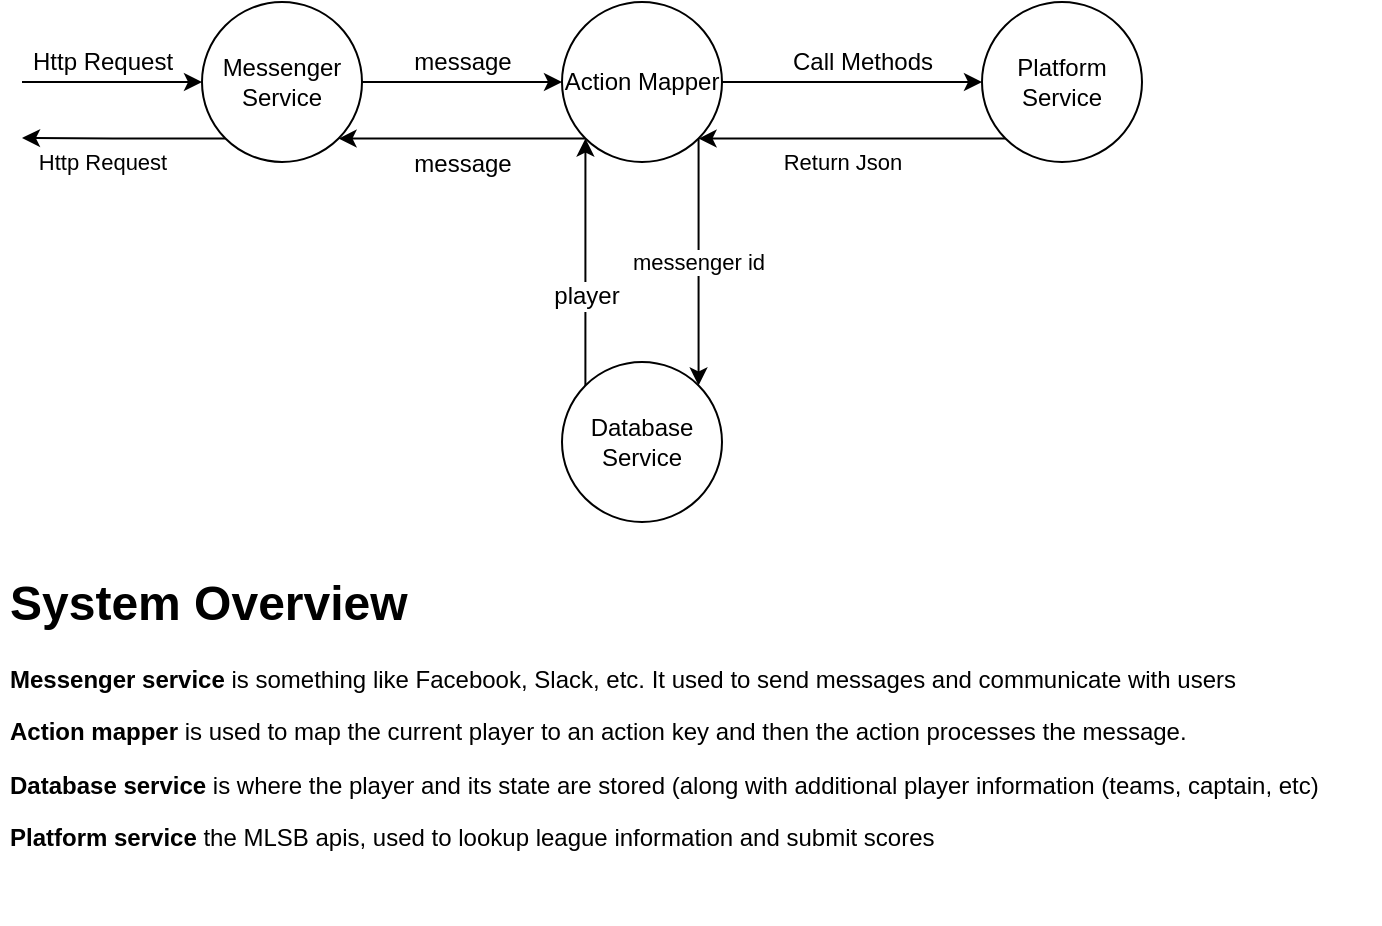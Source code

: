 <mxfile version="10.7.3" type="device"><diagram name="SystemOverview" id="5f0bae14-7c28-e335-631c-24af17079c00"><mxGraphModel dx="754" dy="691" grid="1" gridSize="10" guides="1" tooltips="1" connect="1" arrows="1" fold="1" page="1" pageScale="1" pageWidth="1100" pageHeight="850" background="#ffffff" math="0" shadow="0"><root><mxCell id="0"/><mxCell id="1" parent="0"/><mxCell id="xJoh4rbCtALAFvnrvfiq-16" value="Return Json" style="edgeStyle=orthogonalEdgeStyle;rounded=0;orthogonalLoop=1;jettySize=auto;html=1;exitX=0;exitY=1;exitDx=0;exitDy=0;entryX=1;entryY=1;entryDx=0;entryDy=0;" parent="1" source="xJoh4rbCtALAFvnrvfiq-1" target="xJoh4rbCtALAFvnrvfiq-2" edge="1"><mxGeometry x="0.065" y="12" relative="1" as="geometry"><mxPoint as="offset"/></mxGeometry></mxCell><mxCell id="xJoh4rbCtALAFvnrvfiq-1" value="Platform Service" style="ellipse;whiteSpace=wrap;html=1;aspect=fixed;" parent="1" vertex="1"><mxGeometry x="570" y="150" width="80" height="80" as="geometry"/></mxCell><mxCell id="xJoh4rbCtALAFvnrvfiq-12" style="edgeStyle=orthogonalEdgeStyle;rounded=0;orthogonalLoop=1;jettySize=auto;html=1;exitX=0;exitY=1;exitDx=0;exitDy=0;entryX=1;entryY=1;entryDx=0;entryDy=0;" parent="1" source="xJoh4rbCtALAFvnrvfiq-2" target="xJoh4rbCtALAFvnrvfiq-5" edge="1"><mxGeometry relative="1" as="geometry"/></mxCell><mxCell id="xJoh4rbCtALAFvnrvfiq-13" value="message" style="text;html=1;resizable=0;points=[];align=center;verticalAlign=middle;labelBackgroundColor=#ffffff;" parent="xJoh4rbCtALAFvnrvfiq-12" vertex="1" connectable="0"><mxGeometry x="0.226" y="1" relative="1" as="geometry"><mxPoint x="14" y="11" as="offset"/></mxGeometry></mxCell><mxCell id="xJoh4rbCtALAFvnrvfiq-14" style="edgeStyle=orthogonalEdgeStyle;rounded=0;orthogonalLoop=1;jettySize=auto;html=1;exitX=1;exitY=0.5;exitDx=0;exitDy=0;entryX=0;entryY=0.5;entryDx=0;entryDy=0;" parent="1" source="xJoh4rbCtALAFvnrvfiq-2" target="xJoh4rbCtALAFvnrvfiq-1" edge="1"><mxGeometry relative="1" as="geometry"/></mxCell><mxCell id="xJoh4rbCtALAFvnrvfiq-15" value="Call Methods" style="text;html=1;resizable=0;points=[];align=center;verticalAlign=middle;labelBackgroundColor=#ffffff;" parent="xJoh4rbCtALAFvnrvfiq-14" vertex="1" connectable="0"><mxGeometry x="-0.246" y="2" relative="1" as="geometry"><mxPoint x="21" y="-8" as="offset"/></mxGeometry></mxCell><mxCell id="xJoh4rbCtALAFvnrvfiq-24" value="messenger id" style="edgeStyle=orthogonalEdgeStyle;rounded=0;orthogonalLoop=1;jettySize=auto;html=1;exitX=1;exitY=1;exitDx=0;exitDy=0;entryX=1;entryY=0;entryDx=0;entryDy=0;" parent="1" source="xJoh4rbCtALAFvnrvfiq-2" target="xJoh4rbCtALAFvnrvfiq-18" edge="1"><mxGeometry relative="1" as="geometry"/></mxCell><mxCell id="xJoh4rbCtALAFvnrvfiq-2" value="Action Mapper" style="ellipse;whiteSpace=wrap;html=1;aspect=fixed;" parent="1" vertex="1"><mxGeometry x="360" y="150" width="80" height="80" as="geometry"/></mxCell><mxCell id="xJoh4rbCtALAFvnrvfiq-8" value="Http Request" style="edgeStyle=orthogonalEdgeStyle;rounded=0;orthogonalLoop=1;jettySize=auto;html=1;exitX=0;exitY=1;exitDx=0;exitDy=0;" parent="1" source="xJoh4rbCtALAFvnrvfiq-5" edge="1"><mxGeometry x="0.216" y="12" relative="1" as="geometry"><mxPoint x="90" y="218" as="targetPoint"/><mxPoint as="offset"/></mxGeometry></mxCell><mxCell id="xJoh4rbCtALAFvnrvfiq-5" value="Messenger Service" style="ellipse;whiteSpace=wrap;html=1;aspect=fixed;" parent="1" vertex="1"><mxGeometry x="180" y="150" width="80" height="80" as="geometry"/></mxCell><mxCell id="xJoh4rbCtALAFvnrvfiq-6" value="" style="endArrow=classic;html=1;entryX=0;entryY=0.5;entryDx=0;entryDy=0;" parent="1" target="xJoh4rbCtALAFvnrvfiq-5" edge="1"><mxGeometry width="50" height="50" relative="1" as="geometry"><mxPoint x="90" y="190" as="sourcePoint"/><mxPoint x="230" y="250" as="targetPoint"/></mxGeometry></mxCell><mxCell id="xJoh4rbCtALAFvnrvfiq-7" value="Http Request" style="text;html=1;resizable=0;points=[];align=center;verticalAlign=middle;labelBackgroundColor=#ffffff;" parent="xJoh4rbCtALAFvnrvfiq-6" vertex="1" connectable="0"><mxGeometry x="-0.378" y="-1" relative="1" as="geometry"><mxPoint x="12" y="-11" as="offset"/></mxGeometry></mxCell><mxCell id="xJoh4rbCtALAFvnrvfiq-10" value="" style="endArrow=classic;html=1;entryX=0;entryY=0.5;entryDx=0;entryDy=0;exitX=1;exitY=0.5;exitDx=0;exitDy=0;" parent="1" source="xJoh4rbCtALAFvnrvfiq-5" target="xJoh4rbCtALAFvnrvfiq-2" edge="1"><mxGeometry width="50" height="50" relative="1" as="geometry"><mxPoint x="80" y="310" as="sourcePoint"/><mxPoint x="130" y="260" as="targetPoint"/></mxGeometry></mxCell><mxCell id="xJoh4rbCtALAFvnrvfiq-11" value="message" style="text;html=1;resizable=0;points=[];align=center;verticalAlign=middle;labelBackgroundColor=#ffffff;" parent="xJoh4rbCtALAFvnrvfiq-10" vertex="1" connectable="0"><mxGeometry x="-0.34" y="1" relative="1" as="geometry"><mxPoint x="17" y="-9" as="offset"/></mxGeometry></mxCell><mxCell id="xJoh4rbCtALAFvnrvfiq-21" style="edgeStyle=orthogonalEdgeStyle;rounded=0;orthogonalLoop=1;jettySize=auto;html=1;exitX=0;exitY=0;exitDx=0;exitDy=0;entryX=0;entryY=1;entryDx=0;entryDy=0;" parent="1" source="xJoh4rbCtALAFvnrvfiq-18" target="xJoh4rbCtALAFvnrvfiq-2" edge="1"><mxGeometry relative="1" as="geometry"><Array as="points"><mxPoint x="372" y="344"/></Array></mxGeometry></mxCell><mxCell id="xJoh4rbCtALAFvnrvfiq-23" value="player" style="text;html=1;resizable=0;points=[];align=center;verticalAlign=middle;labelBackgroundColor=#ffffff;" parent="xJoh4rbCtALAFvnrvfiq-21" vertex="1" connectable="0"><mxGeometry x="-0.225" relative="1" as="geometry"><mxPoint as="offset"/></mxGeometry></mxCell><mxCell id="xJoh4rbCtALAFvnrvfiq-18" value="Database Service" style="ellipse;whiteSpace=wrap;html=1;aspect=fixed;rotation=0;" parent="1" vertex="1"><mxGeometry x="360" y="330" width="80" height="80" as="geometry"/></mxCell><mxCell id="IusewIwhfoymTbBhDxXe-1" value="&lt;h1&gt;System Overview&lt;/h1&gt;&lt;p&gt;&lt;b&gt;Messenger service&lt;/b&gt; is something like Facebook, Slack, etc. It used to send messages and communicate with users&lt;/p&gt;&lt;p&gt;&lt;b&gt;Action mapper&lt;/b&gt; is used to map the current player to an action key and then the action processes the message.&lt;/p&gt;&lt;p&gt;&lt;b&gt;Database service&lt;/b&gt; is where the player and its state are stored (along with additional player information (teams, captain, etc)&lt;/p&gt;&lt;p&gt;&lt;b&gt;Platform service &lt;/b&gt;the MLSB apis, used to lookup league information and submit scores&lt;/p&gt;" style="text;html=1;strokeColor=none;fillColor=none;spacing=5;spacingTop=-20;whiteSpace=wrap;overflow=hidden;rounded=0;" vertex="1" parent="1"><mxGeometry x="79" y="431" width="690" height="180" as="geometry"/></mxCell></root></mxGraphModel></diagram><diagram id="mEWgDVFmVkhGIPRFHPsZ" name="ActionMapper"><mxGraphModel dx="628" dy="576" grid="1" gridSize="10" guides="1" tooltips="1" connect="1" arrows="1" fold="1" page="1" pageScale="1" pageWidth="850" pageHeight="1100" math="0" shadow="0"><root><mxCell id="XLen4YC6RLKYgpC0BYCr-0"/><mxCell id="XLen4YC6RLKYgpC0BYCr-1" parent="XLen4YC6RLKYgpC0BYCr-0"/><mxCell id="KRi9R-q9eY52igJoElFD-4" value="Successful" style="edgeStyle=orthogonalEdgeStyle;rounded=0;orthogonalLoop=1;jettySize=auto;html=1;exitX=1;exitY=0.5;exitDx=0;exitDy=0;entryX=0;entryY=0.5;entryDx=0;entryDy=0;strokeWidth=2;" edge="1" parent="XLen4YC6RLKYgpC0BYCr-1" source="DCIlHG-QCdGTX33hsko4-0" target="KRi9R-q9eY52igJoElFD-3"><mxGeometry y="10" relative="1" as="geometry"><mxPoint as="offset"/></mxGeometry></mxCell><mxCell id="DCIlHG-QCdGTX33hsko4-0" value="Identify&lt;br&gt;Action" style="ellipse;whiteSpace=wrap;html=1;aspect=fixed;" vertex="1" parent="XLen4YC6RLKYgpC0BYCr-1"><mxGeometry x="200" y="200" width="80" height="80" as="geometry"/></mxCell><mxCell id="DCIlHG-QCdGTX33hsko4-1" value="" style="endArrow=classic;html=1;strokeWidth=2;entryX=0;entryY=0.5;entryDx=0;entryDy=0;" edge="1" parent="XLen4YC6RLKYgpC0BYCr-1" target="DCIlHG-QCdGTX33hsko4-0"><mxGeometry width="50" height="50" relative="1" as="geometry"><mxPoint x="80" y="240" as="sourcePoint"/><mxPoint x="240" y="280" as="targetPoint"/></mxGeometry></mxCell><mxCell id="DCIlHG-QCdGTX33hsko4-2" value="first message" style="text;html=1;resizable=0;points=[];align=center;verticalAlign=middle;labelBackgroundColor=#ffffff;" vertex="1" connectable="0" parent="DCIlHG-QCdGTX33hsko4-1"><mxGeometry x="-0.473" y="2" relative="1" as="geometry"><mxPoint x="28.5" y="-8" as="offset"/></mxGeometry></mxCell><mxCell id="DCIlHG-QCdGTX33hsko4-3" value="&lt;h1&gt;Bot Workflow: The relationship between actions&lt;/h1&gt;&lt;p&gt;How one action leads to the next action.&lt;/p&gt;" style="text;html=1;strokeColor=none;fillColor=none;spacing=5;spacingTop=-20;whiteSpace=wrap;overflow=hidden;rounded=0;" vertex="1" parent="XLen4YC6RLKYgpC0BYCr-1"><mxGeometry x="90" y="30" width="570" height="80" as="geometry"/></mxCell><mxCell id="KRi9R-q9eY52igJoElFD-1" style="edgeStyle=orthogonalEdgeStyle;rounded=0;orthogonalLoop=1;jettySize=auto;html=1;exitX=0;exitY=0;exitDx=0;exitDy=0;entryX=1;entryY=0;entryDx=0;entryDy=0;strokeWidth=2;" edge="1" parent="XLen4YC6RLKYgpC0BYCr-1" source="DCIlHG-QCdGTX33hsko4-0" target="DCIlHG-QCdGTX33hsko4-0"><mxGeometry relative="1" as="geometry"><Array as="points"><mxPoint x="212" y="160"/><mxPoint x="268" y="160"/></Array></mxGeometry></mxCell><mxCell id="KRi9R-q9eY52igJoElFD-2" value="Locked Out" style="text;html=1;resizable=0;points=[];align=center;verticalAlign=middle;labelBackgroundColor=#ffffff;" vertex="1" connectable="0" parent="KRi9R-q9eY52igJoElFD-1"><mxGeometry x="-0.467" y="-18" relative="1" as="geometry"><mxPoint x="10" y="-19" as="offset"/></mxGeometry></mxCell><mxCell id="KRi9R-q9eY52igJoElFD-5" style="edgeStyle=orthogonalEdgeStyle;rounded=0;orthogonalLoop=1;jettySize=auto;html=1;exitX=1;exitY=0.5;exitDx=0;exitDy=0;strokeWidth=2;" edge="1" parent="XLen4YC6RLKYgpC0BYCr-1" source="KRi9R-q9eY52igJoElFD-3" target="KRi9R-q9eY52igJoElFD-6"><mxGeometry relative="1" as="geometry"><mxPoint x="520" y="240.241" as="targetPoint"/></mxGeometry></mxCell><mxCell id="KRi9R-q9eY52igJoElFD-3" value="Welcome&lt;br&gt;Action&lt;br&gt;" style="ellipse;whiteSpace=wrap;html=1;aspect=fixed;" vertex="1" parent="XLen4YC6RLKYgpC0BYCr-1"><mxGeometry x="360" y="200" width="80" height="80" as="geometry"/></mxCell><mxCell id="e4OtUrR68NFZSi8lpLzk-0" style="edgeStyle=orthogonalEdgeStyle;rounded=0;orthogonalLoop=1;jettySize=auto;html=1;exitX=1;exitY=1;exitDx=0;exitDy=0;strokeWidth=2;entryX=0;entryY=1;entryDx=0;entryDy=0;" edge="1" parent="XLen4YC6RLKYgpC0BYCr-1" source="KRi9R-q9eY52igJoElFD-6" target="e4OtUrR68NFZSi8lpLzk-3"><mxGeometry relative="1" as="geometry"><mxPoint x="730" y="268" as="targetPoint"/></mxGeometry></mxCell><mxCell id="e4OtUrR68NFZSi8lpLzk-1" style="edgeStyle=orthogonalEdgeStyle;rounded=0;orthogonalLoop=1;jettySize=auto;html=1;exitX=1;exitY=1;exitDx=0;exitDy=0;entryX=1;entryY=0;entryDx=0;entryDy=0;strokeWidth=2;" edge="1" parent="XLen4YC6RLKYgpC0BYCr-1" source="KRi9R-q9eY52igJoElFD-6" target="KRi9R-q9eY52igJoElFD-8"><mxGeometry relative="1" as="geometry"/></mxCell><mxCell id="KRi9R-q9eY52igJoElFD-6" value="Homescreen&lt;br&gt;Action&lt;br&gt;" style="ellipse;whiteSpace=wrap;html=1;aspect=fixed;" vertex="1" parent="XLen4YC6RLKYgpC0BYCr-1"><mxGeometry x="520" y="200.241" width="80" height="80" as="geometry"/></mxCell><mxCell id="e4OtUrR68NFZSi8lpLzk-2" style="edgeStyle=orthogonalEdgeStyle;rounded=0;orthogonalLoop=1;jettySize=auto;html=1;exitX=0;exitY=0;exitDx=0;exitDy=0;entryX=0;entryY=1;entryDx=0;entryDy=0;strokeWidth=2;" edge="1" parent="XLen4YC6RLKYgpC0BYCr-1" source="KRi9R-q9eY52igJoElFD-8" target="KRi9R-q9eY52igJoElFD-6"><mxGeometry relative="1" as="geometry"/></mxCell><mxCell id="KRi9R-q9eY52igJoElFD-8" value="Submit&lt;br&gt;Score&lt;br&gt;Action&lt;br&gt;" style="ellipse;whiteSpace=wrap;html=1;aspect=fixed;" vertex="1" parent="XLen4YC6RLKYgpC0BYCr-1"><mxGeometry x="520.333" y="360.0" width="80" height="80" as="geometry"/></mxCell><mxCell id="e4OtUrR68NFZSi8lpLzk-4" style="edgeStyle=orthogonalEdgeStyle;rounded=0;orthogonalLoop=1;jettySize=auto;html=1;exitX=0;exitY=0;exitDx=0;exitDy=0;entryX=1;entryY=0;entryDx=0;entryDy=0;strokeWidth=2;" edge="1" parent="XLen4YC6RLKYgpC0BYCr-1" source="e4OtUrR68NFZSi8lpLzk-3" target="KRi9R-q9eY52igJoElFD-6"><mxGeometry relative="1" as="geometry"/></mxCell><mxCell id="e4OtUrR68NFZSi8lpLzk-3" value="Update&lt;br&gt;Subscriptions&lt;br&gt;" style="ellipse;whiteSpace=wrap;html=1;aspect=fixed;" vertex="1" parent="XLen4YC6RLKYgpC0BYCr-1"><mxGeometry x="690" y="200" width="80" height="80" as="geometry"/></mxCell></root></mxGraphModel></diagram><diagram id="Hl9bDBzw3kPWG0X5WlAN" name="IdentifyAction"><mxGraphModel dx="1737" dy="1913" grid="1" gridSize="10" guides="1" tooltips="1" connect="1" arrows="1" fold="1" page="1" pageScale="1" pageWidth="850" pageHeight="1100" math="0" shadow="0"><root><mxCell id="joYP9SsOTJj3oY8oxJdl-0"/><mxCell id="joYP9SsOTJj3oY8oxJdl-1" parent="joYP9SsOTJj3oY8oxJdl-0"/><mxCell id="eB0FdxTrIIWIg0Fxi3Ee-2" style="edgeStyle=orthogonalEdgeStyle;rounded=0;orthogonalLoop=1;jettySize=auto;html=1;exitX=0.5;exitY=1;exitDx=0;exitDy=0;entryX=0.5;entryY=1;entryDx=0;entryDy=0;strokeWidth=2;" edge="1" parent="joYP9SsOTJj3oY8oxJdl-1" source="hHMew-NkfthI50lzFAS--0" target="Q4253veWr7ghz-0XjnJc-3"><mxGeometry relative="1" as="geometry"><mxPoint x="590" y="330" as="targetPoint"/><Array as="points"><mxPoint x="80" y="360"/><mxPoint x="600" y="360"/></Array></mxGeometry></mxCell><mxCell id="eB0FdxTrIIWIg0Fxi3Ee-3" value="Found player id from &lt;br&gt;messenger name or email" style="text;html=1;resizable=0;points=[];align=center;verticalAlign=middle;labelBackgroundColor=#ffffff;" vertex="1" connectable="0" parent="eB0FdxTrIIWIg0Fxi3Ee-2"><mxGeometry x="-0.037" y="-3" relative="1" as="geometry"><mxPoint x="-2.5" y="17" as="offset"/></mxGeometry></mxCell><mxCell id="eB0FdxTrIIWIg0Fxi3Ee-4" style="edgeStyle=orthogonalEdgeStyle;rounded=0;orthogonalLoop=1;jettySize=auto;html=1;exitX=1;exitY=0.5;exitDx=0;exitDy=0;entryX=0;entryY=0.5;entryDx=0;entryDy=0;strokeWidth=2;" edge="1" parent="joYP9SsOTJj3oY8oxJdl-1" source="hHMew-NkfthI50lzFAS--0" target="Q4253veWr7ghz-0XjnJc-0"><mxGeometry relative="1" as="geometry"/></mxCell><mxCell id="eB0FdxTrIIWIg0Fxi3Ee-8" value="Create player in DB and&lt;br&gt;ask for the email&lt;br&gt;" style="text;html=1;resizable=0;points=[];align=center;verticalAlign=middle;labelBackgroundColor=#ffffff;" vertex="1" connectable="0" parent="eB0FdxTrIIWIg0Fxi3Ee-4"><mxGeometry x="-0.287" y="5" relative="1" as="geometry"><mxPoint x="23" y="25" as="offset"/></mxGeometry></mxCell><mxCell id="GuiRuO-uTm31QOc85Ums-5" style="edgeStyle=orthogonalEdgeStyle;rounded=0;orthogonalLoop=1;jettySize=auto;html=1;exitX=0;exitY=0;exitDx=0;exitDy=0;entryX=0.13;entryY=0.77;entryDx=0;entryDy=0;entryPerimeter=0;strokeWidth=2;" edge="1" parent="joYP9SsOTJj3oY8oxJdl-1" source="hHMew-NkfthI50lzFAS--0" target="GuiRuO-uTm31QOc85Ums-0"><mxGeometry relative="1" as="geometry"><Array as="points"><mxPoint x="51" y="151"/><mxPoint x="54" y="151"/></Array></mxGeometry></mxCell><mxCell id="GuiRuO-uTm31QOc85Ums-6" value="messenger id" style="text;html=1;resizable=0;points=[];align=center;verticalAlign=middle;labelBackgroundColor=#ffffff;rotation=90;" vertex="1" connectable="0" parent="GuiRuO-uTm31QOc85Ums-5"><mxGeometry x="0.155" y="1" relative="1" as="geometry"><mxPoint x="-12.5" y="5" as="offset"/></mxGeometry></mxCell><mxCell id="hHMew-NkfthI50lzFAS--0" value="Initial State" style="ellipse;whiteSpace=wrap;html=1;aspect=fixed;" vertex="1" parent="joYP9SsOTJj3oY8oxJdl-1"><mxGeometry x="40" y="200" width="80" height="80" as="geometry"/></mxCell><mxCell id="eB0FdxTrIIWIg0Fxi3Ee-1" style="edgeStyle=orthogonalEdgeStyle;rounded=0;orthogonalLoop=1;jettySize=auto;html=1;exitX=1;exitY=0;exitDx=0;exitDy=0;entryX=0.5;entryY=1;entryDx=0;entryDy=0;strokeWidth=2;" edge="1" parent="joYP9SsOTJj3oY8oxJdl-1" source="Q4253veWr7ghz-0XjnJc-0" target="Q4253veWr7ghz-0XjnJc-1"><mxGeometry relative="1" as="geometry"><Array as="points"><mxPoint x="400" y="212"/></Array></mxGeometry></mxCell><mxCell id="eB0FdxTrIIWIg0Fxi3Ee-7" value="Identify as player&lt;br&gt;already register&lt;br&gt;for the bot&lt;br&gt;" style="text;html=1;resizable=0;points=[];align=center;verticalAlign=middle;labelBackgroundColor=#ffffff;" vertex="1" connectable="0" parent="eB0FdxTrIIWIg0Fxi3Ee-1"><mxGeometry x="0.152" y="-1" relative="1" as="geometry"><mxPoint as="offset"/></mxGeometry></mxCell><mxCell id="eB0FdxTrIIWIg0Fxi3Ee-5" style="edgeStyle=orthogonalEdgeStyle;rounded=0;orthogonalLoop=1;jettySize=auto;html=1;exitX=0;exitY=0;exitDx=0;exitDy=0;entryX=0.5;entryY=1;entryDx=0;entryDy=0;strokeWidth=2;" edge="1" parent="joYP9SsOTJj3oY8oxJdl-1" source="Q4253veWr7ghz-0XjnJc-0" target="Q4253veWr7ghz-0XjnJc-2"><mxGeometry relative="1" as="geometry"><Array as="points"><mxPoint x="240" y="212"/></Array></mxGeometry></mxCell><mxCell id="eB0FdxTrIIWIg0Fxi3Ee-6" value="Too many email guesses" style="text;html=1;resizable=0;points=[];align=center;verticalAlign=middle;labelBackgroundColor=#ffffff;" vertex="1" connectable="0" parent="eB0FdxTrIIWIg0Fxi3Ee-5"><mxGeometry x="0.152" y="-3" relative="1" as="geometry"><mxPoint as="offset"/></mxGeometry></mxCell><mxCell id="eB0FdxTrIIWIg0Fxi3Ee-9" style="edgeStyle=orthogonalEdgeStyle;rounded=0;orthogonalLoop=1;jettySize=auto;html=1;exitX=1;exitY=0.5;exitDx=0;exitDy=0;entryX=0;entryY=0.5;entryDx=0;entryDy=0;strokeWidth=2;" edge="1" parent="joYP9SsOTJj3oY8oxJdl-1" source="Q4253veWr7ghz-0XjnJc-0" target="Q4253veWr7ghz-0XjnJc-3"><mxGeometry relative="1" as="geometry"/></mxCell><mxCell id="eB0FdxTrIIWIg0Fxi3Ee-10" value="Successfully found&amp;nbsp; player&lt;br&gt;id from given email" style="text;html=1;resizable=0;points=[];align=center;verticalAlign=middle;labelBackgroundColor=#ffffff;" vertex="1" connectable="0" parent="eB0FdxTrIIWIg0Fxi3Ee-9"><mxGeometry x="-0.3" y="1" relative="1" as="geometry"><mxPoint x="30" y="21" as="offset"/></mxGeometry></mxCell><mxCell id="Q4253veWr7ghz-0XjnJc-0" value="Email State" style="ellipse;whiteSpace=wrap;html=1;aspect=fixed;" vertex="1" parent="joYP9SsOTJj3oY8oxJdl-1"><mxGeometry x="280" y="200" width="80" height="80" as="geometry"/></mxCell><mxCell id="Q4253veWr7ghz-0XjnJc-1" value="Imposter State" style="ellipse;whiteSpace=wrap;html=1;aspect=fixed;" vertex="1" parent="joYP9SsOTJj3oY8oxJdl-1"><mxGeometry x="360" width="80" height="80" as="geometry"/></mxCell><mxCell id="Q4253veWr7ghz-0XjnJc-2" value="Locked Out State" style="ellipse;whiteSpace=wrap;html=1;aspect=fixed;" vertex="1" parent="joYP9SsOTJj3oY8oxJdl-1"><mxGeometry x="200" width="80" height="80" as="geometry"/></mxCell><mxCell id="eB0FdxTrIIWIg0Fxi3Ee-11" style="edgeStyle=orthogonalEdgeStyle;rounded=0;orthogonalLoop=1;jettySize=auto;html=1;exitX=1;exitY=0.5;exitDx=0;exitDy=0;strokeWidth=2;" edge="1" parent="joYP9SsOTJj3oY8oxJdl-1" source="Q4253veWr7ghz-0XjnJc-3"><mxGeometry relative="1" as="geometry"><mxPoint x="760" y="240" as="targetPoint"/></mxGeometry></mxCell><mxCell id="Q4253veWr7ghz-0XjnJc-3" value="Successful" style="ellipse;whiteSpace=wrap;html=1;aspect=fixed;" vertex="1" parent="joYP9SsOTJj3oY8oxJdl-1"><mxGeometry x="560" y="200" width="80" height="80" as="geometry"/></mxCell><mxCell id="eB0FdxTrIIWIg0Fxi3Ee-12" value="Save player info &lt;br&gt;from platform in DB&lt;br&gt;" style="text;html=1;strokeColor=none;fillColor=none;align=center;verticalAlign=middle;whiteSpace=wrap;rounded=0;" vertex="1" parent="joYP9SsOTJj3oY8oxJdl-1"><mxGeometry x="610" y="180" width="200" height="70" as="geometry"/></mxCell><mxCell id="eB0FdxTrIIWIg0Fxi3Ee-13" value="Next Action" style="ellipse;whiteSpace=wrap;html=1;aspect=fixed;" vertex="1" parent="joYP9SsOTJj3oY8oxJdl-1"><mxGeometry x="760" y="200" width="80" height="80" as="geometry"/></mxCell><mxCell id="eB0FdxTrIIWIg0Fxi3Ee-15" style="edgeStyle=orthogonalEdgeStyle;rounded=0;orthogonalLoop=1;jettySize=auto;html=1;exitX=0.5;exitY=0;exitDx=0;exitDy=0;entryX=0.5;entryY=1;entryDx=0;entryDy=0;strokeWidth=2;" edge="1" parent="joYP9SsOTJj3oY8oxJdl-1" source="Q4253veWr7ghz-0XjnJc-0" target="Q4253veWr7ghz-0XjnJc-0"><mxGeometry relative="1" as="geometry"/></mxCell><mxCell id="eB0FdxTrIIWIg0Fxi3Ee-16" value="Unable to find player info&lt;br&gt;from platform using email" style="text;html=1;resizable=0;points=[];align=center;verticalAlign=middle;labelBackgroundColor=#ffffff;" vertex="1" connectable="0" parent="eB0FdxTrIIWIg0Fxi3Ee-15"><mxGeometry x="0.261" relative="1" as="geometry"><mxPoint x="-30" y="43.5" as="offset"/></mxGeometry></mxCell><mxCell id="GuiRuO-uTm31QOc85Ums-7" style="edgeStyle=orthogonalEdgeStyle;rounded=0;orthogonalLoop=1;jettySize=auto;html=1;exitX=0.8;exitY=0.8;exitDx=0;exitDy=0;exitPerimeter=0;entryX=1;entryY=0;entryDx=0;entryDy=0;strokeWidth=2;" edge="1" parent="joYP9SsOTJj3oY8oxJdl-1" source="GuiRuO-uTm31QOc85Ums-0" target="hHMew-NkfthI50lzFAS--0"><mxGeometry relative="1" as="geometry"/></mxCell><mxCell id="GuiRuO-uTm31QOc85Ums-8" value="User(email, name, gender)" style="text;html=1;resizable=0;points=[];align=center;verticalAlign=middle;labelBackgroundColor=#ffffff;rotation=90;" vertex="1" connectable="0" parent="GuiRuO-uTm31QOc85Ums-7"><mxGeometry x="-0.279" relative="1" as="geometry"><mxPoint x="20.5" y="18.5" as="offset"/></mxGeometry></mxCell><mxCell id="GuiRuO-uTm31QOc85Ums-0" value="Messenger&lt;br&gt;API&lt;br&gt;" style="ellipse;shape=cloud;strokeWidth=2;fontSize=14;whiteSpace=wrap;html=1;align=center;" vertex="1" parent="joYP9SsOTJj3oY8oxJdl-1"><mxGeometry x="40" width="100" height="100" as="geometry"/></mxCell><mxCell id="GuiRuO-uTm31QOc85Ums-2" value="" style="endArrow=classic;html=1;strokeWidth=2;entryX=0;entryY=0.5;entryDx=0;entryDy=0;" edge="1" parent="joYP9SsOTJj3oY8oxJdl-1" target="hHMew-NkfthI50lzFAS--0"><mxGeometry width="50" height="50" relative="1" as="geometry"><mxPoint x="-10" y="240" as="sourcePoint"/><mxPoint x="90" y="620" as="targetPoint"/></mxGeometry></mxCell><mxCell id="GuiRuO-uTm31QOc85Ums-3" value="messenger_id" style="text;html=1;strokeColor=none;fillColor=none;align=center;verticalAlign=middle;whiteSpace=wrap;rounded=0;" vertex="1" parent="joYP9SsOTJj3oY8oxJdl-1"><mxGeometry x="-20.5" y="215" width="40" height="20" as="geometry"/></mxCell><mxCell id="xMI-o5d4z4r6AD-PV_sl-0" value="&lt;h1&gt;Identify Player Action&lt;/h1&gt;&lt;p&gt;This action uses an email or name to lookup the player in the league. It will lock out the player if they guess to many email or the player associated with the email is being used by someone else already. Otherwise we find their player information and save it to the database. Any subsequent messages will use this information&lt;/p&gt;" style="text;html=1;strokeColor=none;fillColor=none;spacing=5;spacingTop=-20;whiteSpace=wrap;overflow=hidden;rounded=0;" vertex="1" parent="joYP9SsOTJj3oY8oxJdl-1"><mxGeometry x="69.5" y="440" width="421" height="120" as="geometry"/></mxCell></root></mxGraphModel></diagram><diagram id="ZcKd6k1usQLKqQZqWMCe" name="WelcomeAction"><mxGraphModel dx="887" dy="813" grid="1" gridSize="10" guides="1" tooltips="1" connect="1" arrows="1" fold="1" page="1" pageScale="1" pageWidth="850" pageHeight="1100" math="0" shadow="0"><root><mxCell id="3NPhjg7FOo2J7KhT086x-0"/><mxCell id="3NPhjg7FOo2J7KhT086x-1" parent="3NPhjg7FOo2J7KhT086x-0"/><mxCell id="SkwNmNWY96vzbU3OTDeo-9" style="edgeStyle=orthogonalEdgeStyle;rounded=0;orthogonalLoop=1;jettySize=auto;html=1;exitX=1;exitY=1;exitDx=0;exitDy=0;strokeWidth=2;entryX=0;entryY=0.5;entryDx=0;entryDy=0;" edge="1" parent="3NPhjg7FOo2J7KhT086x-1" source="3NPhjg7FOo2J7KhT086x-2" target="SkwNmNWY96vzbU3OTDeo-11"><mxGeometry relative="1" as="geometry"><mxPoint x="400" y="340" as="targetPoint"/><Array as="points"><mxPoint x="188" y="320"/></Array></mxGeometry></mxCell><mxCell id="bcUxAlKHnW8daq5QA_T--6" style="edgeStyle=orthogonalEdgeStyle;rounded=0;orthogonalLoop=1;jettySize=auto;html=1;exitX=1;exitY=0;exitDx=0;exitDy=0;entryX=0;entryY=0.5;entryDx=0;entryDy=0;strokeWidth=2;" edge="1" parent="3NPhjg7FOo2J7KhT086x-1" source="3NPhjg7FOo2J7KhT086x-2" target="SkwNmNWY96vzbU3OTDeo-8"><mxGeometry relative="1" as="geometry"><Array as="points"><mxPoint x="188" y="160"/></Array></mxGeometry></mxCell><mxCell id="3NPhjg7FOo2J7KhT086x-2" value="Initial State" style="ellipse;whiteSpace=wrap;html=1;aspect=fixed;" vertex="1" parent="3NPhjg7FOo2J7KhT086x-1"><mxGeometry x="120" y="200" width="80" height="80" as="geometry"/></mxCell><mxCell id="3NPhjg7FOo2J7KhT086x-3" value="Mongo DB" style="shape=cylinder;whiteSpace=wrap;html=1;boundedLbl=1;backgroundOutline=1;" vertex="1" parent="3NPhjg7FOo2J7KhT086x-1"><mxGeometry x="130" y="10" width="60" height="80" as="geometry"/></mxCell><mxCell id="SkwNmNWY96vzbU3OTDeo-1" value="" style="endArrow=classic;html=1;strokeWidth=2;entryX=0;entryY=0.5;entryDx=0;entryDy=0;" edge="1" parent="3NPhjg7FOo2J7KhT086x-1" target="3NPhjg7FOo2J7KhT086x-2"><mxGeometry width="50" height="50" relative="1" as="geometry"><mxPoint x="40" y="240" as="sourcePoint"/><mxPoint x="170" y="460" as="targetPoint"/></mxGeometry></mxCell><mxCell id="SkwNmNWY96vzbU3OTDeo-2" value="message,&lt;br&gt;messenger id,&lt;br&gt;player&lt;br&gt;" style="text;html=1;resizable=0;points=[];align=center;verticalAlign=middle;labelBackgroundColor=#ffffff;" vertex="1" connectable="0" parent="SkwNmNWY96vzbU3OTDeo-1"><mxGeometry x="-0.44" y="1" relative="1" as="geometry"><mxPoint x="17.5" y="31" as="offset"/></mxGeometry></mxCell><mxCell id="SkwNmNWY96vzbU3OTDeo-4" value="isConvenor(email)" style="text;html=1;strokeColor=none;fillColor=none;align=center;verticalAlign=middle;whiteSpace=wrap;rounded=0;rotation=90;" vertex="1" parent="3NPhjg7FOo2J7KhT086x-1"><mxGeometry x="120" y="135" width="40" height="20" as="geometry"/></mxCell><mxCell id="bcUxAlKHnW8daq5QA_T--2" style="edgeStyle=orthogonalEdgeStyle;rounded=0;orthogonalLoop=1;jettySize=auto;html=1;exitX=1;exitY=0.5;exitDx=0;exitDy=0;strokeWidth=2;entryX=0;entryY=0.5;entryDx=0;entryDy=0;" edge="1" parent="3NPhjg7FOo2J7KhT086x-1" source="SkwNmNWY96vzbU3OTDeo-8" target="bcUxAlKHnW8daq5QA_T--4"><mxGeometry relative="1" as="geometry"><mxPoint x="580" y="240" as="targetPoint"/></mxGeometry></mxCell><mxCell id="bcUxAlKHnW8daq5QA_T--3" value="Get all teams&lt;br&gt;&amp;nbsp;for this year" style="text;html=1;resizable=0;points=[];align=center;verticalAlign=middle;labelBackgroundColor=#ffffff;" vertex="1" connectable="0" parent="bcUxAlKHnW8daq5QA_T--2"><mxGeometry x="-0.605" y="1" relative="1" as="geometry"><mxPoint x="-5" y="-19" as="offset"/></mxGeometry></mxCell><mxCell id="SkwNmNWY96vzbU3OTDeo-8" value="Convenor Step" style="ellipse;whiteSpace=wrap;html=1;aspect=fixed;" vertex="1" parent="3NPhjg7FOo2J7KhT086x-1"><mxGeometry x="359" y="120" width="80" height="80" as="geometry"/></mxCell><mxCell id="bcUxAlKHnW8daq5QA_T--0" style="edgeStyle=orthogonalEdgeStyle;rounded=0;orthogonalLoop=1;jettySize=auto;html=1;exitX=1;exitY=0.5;exitDx=0;exitDy=0;strokeWidth=2;entryX=0;entryY=0.5;entryDx=0;entryDy=0;" edge="1" parent="3NPhjg7FOo2J7KhT086x-1" source="SkwNmNWY96vzbU3OTDeo-11" target="bcUxAlKHnW8daq5QA_T--4"><mxGeometry relative="1" as="geometry"><mxPoint x="580" y="339.941" as="targetPoint"/></mxGeometry></mxCell><mxCell id="bcUxAlKHnW8daq5QA_T--1" value="Get all teams&lt;br&gt;player is &lt;br&gt;associated with&lt;br&gt;" style="text;html=1;resizable=0;points=[];align=center;verticalAlign=middle;labelBackgroundColor=#ffffff;" vertex="1" connectable="0" parent="bcUxAlKHnW8daq5QA_T--0"><mxGeometry x="-0.243" relative="1" as="geometry"><mxPoint x="-35.5" y="42" as="offset"/></mxGeometry></mxCell><mxCell id="SkwNmNWY96vzbU3OTDeo-11" value="Normal Player" style="ellipse;whiteSpace=wrap;html=1;aspect=fixed;" vertex="1" parent="3NPhjg7FOo2J7KhT086x-1"><mxGeometry x="360" y="280" width="80" height="80" as="geometry"/></mxCell><mxCell id="SkwNmNWY96vzbU3OTDeo-13" value="convenor" style="text;html=1;strokeColor=none;fillColor=none;align=center;verticalAlign=middle;whiteSpace=wrap;rounded=0;" vertex="1" parent="3NPhjg7FOo2J7KhT086x-1"><mxGeometry x="270" y="140" width="40" height="20" as="geometry"/></mxCell><mxCell id="SkwNmNWY96vzbU3OTDeo-14" value="not convenor" style="text;html=1;strokeColor=none;fillColor=none;align=center;verticalAlign=middle;whiteSpace=wrap;rounded=0;" vertex="1" parent="3NPhjg7FOo2J7KhT086x-1"><mxGeometry x="260" y="290" width="40" height="20" as="geometry"/></mxCell><mxCell id="bcUxAlKHnW8daq5QA_T--20" style="edgeStyle=orthogonalEdgeStyle;rounded=0;orthogonalLoop=1;jettySize=auto;html=1;exitX=1;exitY=0.5;exitDx=0;exitDy=0;strokeWidth=2;" edge="1" parent="3NPhjg7FOo2J7KhT086x-1" source="bcUxAlKHnW8daq5QA_T--4" target="bcUxAlKHnW8daq5QA_T--22"><mxGeometry relative="1" as="geometry"><mxPoint x="830" y="239.941" as="targetPoint"/></mxGeometry></mxCell><mxCell id="bcUxAlKHnW8daq5QA_T--21" value="Completed" style="text;html=1;resizable=0;points=[];align=center;verticalAlign=middle;labelBackgroundColor=#ffffff;" vertex="1" connectable="0" parent="bcUxAlKHnW8daq5QA_T--20"><mxGeometry x="-0.238" y="2" relative="1" as="geometry"><mxPoint x="14.5" y="12" as="offset"/></mxGeometry></mxCell><mxCell id="bcUxAlKHnW8daq5QA_T--4" value="For Each" style="ellipse;whiteSpace=wrap;html=1;aspect=fixed;" vertex="1" parent="3NPhjg7FOo2J7KhT086x-1"><mxGeometry x="590" y="200" width="80" height="80" as="geometry"/></mxCell><mxCell id="bcUxAlKHnW8daq5QA_T--7" style="edgeStyle=orthogonalEdgeStyle;rounded=0;orthogonalLoop=1;jettySize=auto;html=1;exitX=1;exitY=0;exitDx=0;exitDy=0;entryX=1;entryY=1;entryDx=0;entryDy=0;strokeWidth=2;" edge="1" parent="3NPhjg7FOo2J7KhT086x-1" source="bcUxAlKHnW8daq5QA_T--4" target="bcUxAlKHnW8daq5QA_T--4"><mxGeometry relative="1" as="geometry"><Array as="points"><mxPoint x="658" y="180"/><mxPoint x="709" y="180"/><mxPoint x="709" y="300"/><mxPoint x="658" y="300"/></Array></mxGeometry></mxCell><mxCell id="bcUxAlKHnW8daq5QA_T--8" value="Subscribe the player to the team&lt;br&gt;if captain or convenor &lt;br&gt;&amp;nbsp; &amp;nbsp; &amp;nbsp; &amp;nbsp;-&amp;gt;add them as a captain&lt;br&gt;" style="text;html=1;resizable=0;points=[];align=center;verticalAlign=middle;labelBackgroundColor=#ffffff;" vertex="1" connectable="0" parent="bcUxAlKHnW8daq5QA_T--7"><mxGeometry x="-0.16" y="1" relative="1" as="geometry"><mxPoint x="-50.5" y="-66.5" as="offset"/></mxGeometry></mxCell><mxCell id="bcUxAlKHnW8daq5QA_T--9" value="" style="endArrow=classic;startArrow=classic;html=1;strokeWidth=2;entryX=0.5;entryY=1;entryDx=0;entryDy=0;" edge="1" parent="3NPhjg7FOo2J7KhT086x-1" source="3NPhjg7FOo2J7KhT086x-2" target="3NPhjg7FOo2J7KhT086x-3"><mxGeometry width="50" height="50" relative="1" as="geometry"><mxPoint x="30" y="450" as="sourcePoint"/><mxPoint x="80" y="400" as="targetPoint"/></mxGeometry></mxCell><mxCell id="bcUxAlKHnW8daq5QA_T--22" value="Next Action" style="ellipse;whiteSpace=wrap;html=1;aspect=fixed;" vertex="1" parent="3NPhjg7FOo2J7KhT086x-1"><mxGeometry x="820" y="199.941" width="80" height="80" as="geometry"/></mxCell><mxCell id="rCCoqdZ0pRhRc4QSD_GH-0" value="&lt;h1&gt;Welcome the player&lt;/h1&gt;&lt;p&gt;Using their player id find what teams they are on and subscribe them to gets updates about the team. If the player's email is associated with the list of convenors emails then give them convenor privileges (captain and subscribed to all teams). If the player is a captain of any time make them a captain so they are able to submit scores.&lt;/p&gt;" style="text;html=1;strokeColor=none;fillColor=none;spacing=5;spacingTop=-20;whiteSpace=wrap;overflow=hidden;rounded=0;" vertex="1" parent="3NPhjg7FOo2J7KhT086x-1"><mxGeometry x="130" y="410" width="410" height="120" as="geometry"/></mxCell></root></mxGraphModel></diagram><diagram id="KhbNOYkAI1iYWN_APcvo" name="HomescreenAction"><mxGraphModel dx="1604" dy="1791" grid="1" gridSize="10" guides="1" tooltips="1" connect="1" arrows="1" fold="1" page="1" pageScale="1" pageWidth="850" pageHeight="1100" math="0" shadow="0"><root><mxCell id="ZH2AFWEHvxESMbnaWYdf-0"/><mxCell id="ZH2AFWEHvxESMbnaWYdf-1" parent="ZH2AFWEHvxESMbnaWYdf-0"/><mxCell id="JhBPdYa_4rCUwB9XAMBK-4" style="edgeStyle=orthogonalEdgeStyle;rounded=0;orthogonalLoop=1;jettySize=auto;html=1;exitX=1;exitY=0.5;exitDx=0;exitDy=0;entryX=0;entryY=0.5;entryDx=0;entryDy=0;strokeWidth=2;" edge="1" parent="ZH2AFWEHvxESMbnaWYdf-1" source="ZH2AFWEHvxESMbnaWYdf-2" target="JhBPdYa_4rCUwB9XAMBK-3"><mxGeometry relative="1" as="geometry"/></mxCell><mxCell id="ZH2AFWEHvxESMbnaWYdf-2" value="Initial State" style="ellipse;whiteSpace=wrap;html=1;aspect=fixed;" vertex="1" parent="ZH2AFWEHvxESMbnaWYdf-1"><mxGeometry x="100" y="200" width="80" height="80" as="geometry"/></mxCell><mxCell id="BZee0H6w66gXjFPmo7Tp-0" value="" style="endArrow=classic;html=1;strokeWidth=2;entryX=0;entryY=0.5;entryDx=0;entryDy=0;" edge="1" parent="ZH2AFWEHvxESMbnaWYdf-1" target="ZH2AFWEHvxESMbnaWYdf-2"><mxGeometry width="50" height="50" relative="1" as="geometry"><mxPoint x="10" y="240" as="sourcePoint"/><mxPoint x="150" y="310" as="targetPoint"/></mxGeometry></mxCell><mxCell id="BZee0H6w66gXjFPmo7Tp-1" value="message,&lt;br&gt;messenger id,&lt;br&gt;player&lt;br&gt;" style="text;html=1;strokeColor=none;fillColor=none;align=center;verticalAlign=middle;whiteSpace=wrap;rounded=0;" vertex="1" parent="ZH2AFWEHvxESMbnaWYdf-1"><mxGeometry x="-20" y="200" width="160" height="20" as="geometry"/></mxCell><mxCell id="JhBPdYa_4rCUwB9XAMBK-5" style="edgeStyle=orthogonalEdgeStyle;rounded=0;orthogonalLoop=1;jettySize=auto;html=1;exitX=0.5;exitY=0;exitDx=0;exitDy=0;strokeWidth=2;" edge="1" parent="ZH2AFWEHvxESMbnaWYdf-1" source="JhBPdYa_4rCUwB9XAMBK-3" target="JhBPdYa_4rCUwB9XAMBK-6"><mxGeometry relative="1" as="geometry"><mxPoint x="440" y="80" as="targetPoint"/><Array as="points"><mxPoint x="280" y="120"/></Array></mxGeometry></mxCell><mxCell id="JhBPdYa_4rCUwB9XAMBK-7" value="No action can be taken&lt;br&gt;based upon message" style="text;html=1;resizable=0;points=[];align=center;verticalAlign=middle;labelBackgroundColor=#ffffff;" vertex="1" connectable="0" parent="JhBPdYa_4rCUwB9XAMBK-5"><mxGeometry x="-0.308" y="-2" relative="1" as="geometry"><mxPoint x="-2" y="23" as="offset"/></mxGeometry></mxCell><mxCell id="JhBPdYa_4rCUwB9XAMBK-8" style="edgeStyle=orthogonalEdgeStyle;rounded=0;orthogonalLoop=1;jettySize=auto;html=1;exitX=1;exitY=0.5;exitDx=0;exitDy=0;strokeWidth=2;" edge="1" parent="ZH2AFWEHvxESMbnaWYdf-1" source="JhBPdYa_4rCUwB9XAMBK-3" target="JhBPdYa_4rCUwB9XAMBK-9"><mxGeometry relative="1" as="geometry"><mxPoint x="440" y="240" as="targetPoint"/></mxGeometry></mxCell><mxCell id="JhBPdYa_4rCUwB9XAMBK-10" value="Submit Score" style="text;html=1;resizable=0;points=[];align=center;verticalAlign=middle;labelBackgroundColor=#ffffff;" vertex="1" connectable="0" parent="JhBPdYa_4rCUwB9XAMBK-8"><mxGeometry x="-0.2" y="3" relative="1" as="geometry"><mxPoint x="6" y="-7" as="offset"/></mxGeometry></mxCell><mxCell id="JhBPdYa_4rCUwB9XAMBK-11" style="edgeStyle=orthogonalEdgeStyle;rounded=0;orthogonalLoop=1;jettySize=auto;html=1;exitX=0.5;exitY=1;exitDx=0;exitDy=0;strokeWidth=2;" edge="1" parent="ZH2AFWEHvxESMbnaWYdf-1" source="JhBPdYa_4rCUwB9XAMBK-3" target="JhBPdYa_4rCUwB9XAMBK-12"><mxGeometry relative="1" as="geometry"><mxPoint x="280" y="400" as="targetPoint"/><Array as="points"><mxPoint x="280" y="360"/></Array></mxGeometry></mxCell><mxCell id="JhBPdYa_4rCUwB9XAMBK-13" value="Update subscriptions" style="text;html=1;resizable=0;points=[];align=center;verticalAlign=middle;labelBackgroundColor=#ffffff;" vertex="1" connectable="0" parent="JhBPdYa_4rCUwB9XAMBK-11"><mxGeometry x="-0.35" y="45" relative="1" as="geometry"><mxPoint x="35" y="-8" as="offset"/></mxGeometry></mxCell><mxCell id="JhBPdYa_4rCUwB9XAMBK-14" style="edgeStyle=orthogonalEdgeStyle;rounded=0;orthogonalLoop=1;jettySize=auto;html=1;exitX=0.5;exitY=1;exitDx=0;exitDy=0;strokeWidth=2;" edge="1" parent="ZH2AFWEHvxESMbnaWYdf-1" source="JhBPdYa_4rCUwB9XAMBK-3" target="JhBPdYa_4rCUwB9XAMBK-15"><mxGeometry relative="1" as="geometry"><mxPoint x="430" y="500" as="targetPoint"/><Array as="points"><mxPoint x="280" y="490"/></Array></mxGeometry></mxCell><mxCell id="rZoE7msK_5Zw9t56CIAS-4" value="Other Actions" style="text;html=1;resizable=0;points=[];align=center;verticalAlign=middle;labelBackgroundColor=#ffffff;" vertex="1" connectable="0" parent="JhBPdYa_4rCUwB9XAMBK-14"><mxGeometry x="0.115" y="45" relative="1" as="geometry"><mxPoint x="15" y="-7" as="offset"/></mxGeometry></mxCell><mxCell id="rZoE7msK_5Zw9t56CIAS-2" style="edgeStyle=orthogonalEdgeStyle;rounded=0;orthogonalLoop=1;jettySize=auto;html=1;exitX=0.5;exitY=0;exitDx=0;exitDy=0;entryX=0;entryY=0.5;entryDx=0;entryDy=0;strokeWidth=2;" edge="1" parent="ZH2AFWEHvxESMbnaWYdf-1" source="JhBPdYa_4rCUwB9XAMBK-3" target="rZoE7msK_5Zw9t56CIAS-1"><mxGeometry relative="1" as="geometry"/></mxCell><mxCell id="JhBPdYa_4rCUwB9XAMBK-3" value="Parse Message" style="ellipse;whiteSpace=wrap;html=1;aspect=fixed;" vertex="1" parent="ZH2AFWEHvxESMbnaWYdf-1"><mxGeometry x="240" y="200" width="80" height="80" as="geometry"/></mxCell><mxCell id="JhBPdYa_4rCUwB9XAMBK-6" value="Display Options" style="ellipse;whiteSpace=wrap;html=1;aspect=fixed;" vertex="1" parent="ZH2AFWEHvxESMbnaWYdf-1"><mxGeometry x="440" y="80" width="80" height="80" as="geometry"/></mxCell><mxCell id="JhBPdYa_4rCUwB9XAMBK-9" value="Initiate&lt;br&gt;Submit&lt;br&gt;Score&lt;br&gt;Action&lt;br&gt;" style="ellipse;whiteSpace=wrap;html=1;aspect=fixed;" vertex="1" parent="ZH2AFWEHvxESMbnaWYdf-1"><mxGeometry x="440" y="200" width="80" height="80" as="geometry"/></mxCell><mxCell id="JhBPdYa_4rCUwB9XAMBK-12" value="Initiate&lt;br&gt;Update Subscriptions&lt;br&gt;" style="ellipse;whiteSpace=wrap;html=1;aspect=fixed;" vertex="1" parent="ZH2AFWEHvxESMbnaWYdf-1"><mxGeometry x="440" y="320" width="80" height="80" as="geometry"/></mxCell><mxCell id="JhBPdYa_4rCUwB9XAMBK-16" style="edgeStyle=orthogonalEdgeStyle;rounded=0;orthogonalLoop=1;jettySize=auto;html=1;exitX=0.5;exitY=1;exitDx=0;exitDy=0;entryX=0.5;entryY=1;entryDx=0;entryDy=0;strokeWidth=2;" edge="1" parent="ZH2AFWEHvxESMbnaWYdf-1" source="JhBPdYa_4rCUwB9XAMBK-15" target="ZH2AFWEHvxESMbnaWYdf-2"><mxGeometry relative="1" as="geometry"><Array as="points"><mxPoint x="480" y="540"/><mxPoint x="140" y="540"/></Array></mxGeometry></mxCell><mxCell id="rZoE7msK_5Zw9t56CIAS-3" value="These actions will look up information&lt;br&gt;and then return to initial state" style="text;html=1;resizable=0;points=[];align=center;verticalAlign=middle;labelBackgroundColor=#ffffff;" vertex="1" connectable="0" parent="JhBPdYa_4rCUwB9XAMBK-16"><mxGeometry x="-0.852" y="1" relative="1" as="geometry"><mxPoint x="-204" y="-21" as="offset"/></mxGeometry></mxCell><mxCell id="JhBPdYa_4rCUwB9XAMBK-15" value="One-off&lt;br&gt;Action&lt;br&gt;" style="ellipse;whiteSpace=wrap;html=1;aspect=fixed;" vertex="1" parent="ZH2AFWEHvxESMbnaWYdf-1"><mxGeometry x="440" y="440" width="80" height="80" as="geometry"/></mxCell><mxCell id="Iv6yA-ZzvM2pIndUrqta-0" value="&lt;h1&gt;Homescreen&lt;/h1&gt;&lt;p&gt;Display the a list of buttons that are actions the player can take. If they are captain or convenor they have some more options such as submit scores or league messages.&amp;nbsp;&lt;/p&gt;" style="text;html=1;strokeColor=none;fillColor=none;spacing=5;spacingTop=-20;whiteSpace=wrap;overflow=hidden;rounded=0;" vertex="1" parent="ZH2AFWEHvxESMbnaWYdf-1"><mxGeometry y="560" width="400" height="120" as="geometry"/></mxCell><mxCell id="rZoE7msK_5Zw9t56CIAS-1" value="Initiate&lt;br&gt;Group Message&lt;br&gt;Action&lt;br&gt;" style="ellipse;whiteSpace=wrap;html=1;aspect=fixed;" vertex="1" parent="ZH2AFWEHvxESMbnaWYdf-1"><mxGeometry x="440" y="-40" width="80" height="80" as="geometry"/></mxCell></root></mxGraphModel></diagram><diagram id="_wAZve0IXUzqNdl6-vSc" name="SubmitScoreAction"><mxGraphModel dx="754" dy="691" grid="1" gridSize="10" guides="1" tooltips="1" connect="1" arrows="1" fold="1" page="1" pageScale="1" pageWidth="850" pageHeight="1100" math="0" shadow="0"><root><mxCell id="3QKwvjVnuvVo4mlfalAe-0"/><mxCell id="3QKwvjVnuvVo4mlfalAe-1" parent="3QKwvjVnuvVo4mlfalAe-0"/></root></mxGraphModel></diagram><diagram id="Y7ctoFU6tAIbP-D3tEq9" name="OneOffActions"><mxGraphModel dx="754" dy="691" grid="1" gridSize="10" guides="1" tooltips="1" connect="1" arrows="1" fold="1" page="1" pageScale="1" pageWidth="850" pageHeight="1100" math="0" shadow="0"><root><mxCell id="4v1cxxqMfvIyQ4OVfF5P-0"/><mxCell id="4v1cxxqMfvIyQ4OVfF5P-1" parent="4v1cxxqMfvIyQ4OVfF5P-0"/><mxCell id="4v1cxxqMfvIyQ4OVfF5P-10" style="edgeStyle=orthogonalEdgeStyle;rounded=0;orthogonalLoop=1;jettySize=auto;html=1;exitX=0.5;exitY=0;exitDx=0;exitDy=0;entryX=0;entryY=0.5;entryDx=0;entryDy=0;strokeWidth=2;" edge="1" parent="4v1cxxqMfvIyQ4OVfF5P-1" source="4v1cxxqMfvIyQ4OVfF5P-2" target="4v1cxxqMfvIyQ4OVfF5P-5"><mxGeometry relative="1" as="geometry"/></mxCell><mxCell id="4v1cxxqMfvIyQ4OVfF5P-14" value="upcoming games" style="text;html=1;resizable=0;points=[];align=center;verticalAlign=middle;labelBackgroundColor=#ffffff;" vertex="1" connectable="0" parent="4v1cxxqMfvIyQ4OVfF5P-10"><mxGeometry x="-0.143" y="-47" relative="1" as="geometry"><mxPoint x="70" y="-37" as="offset"/></mxGeometry></mxCell><mxCell id="4v1cxxqMfvIyQ4OVfF5P-11" style="edgeStyle=orthogonalEdgeStyle;rounded=0;orthogonalLoop=1;jettySize=auto;html=1;exitX=1;exitY=0.5;exitDx=0;exitDy=0;entryX=0;entryY=0.5;entryDx=0;entryDy=0;strokeWidth=2;" edge="1" parent="4v1cxxqMfvIyQ4OVfF5P-1" source="4v1cxxqMfvIyQ4OVfF5P-2" target="4v1cxxqMfvIyQ4OVfF5P-7"><mxGeometry relative="1" as="geometry"/></mxCell><mxCell id="4v1cxxqMfvIyQ4OVfF5P-15" value="league leaders" style="text;html=1;resizable=0;points=[];align=center;verticalAlign=middle;labelBackgroundColor=#ffffff;" vertex="1" connectable="0" parent="4v1cxxqMfvIyQ4OVfF5P-11"><mxGeometry x="0.5" relative="1" as="geometry"><mxPoint y="-20" as="offset"/></mxGeometry></mxCell><mxCell id="4v1cxxqMfvIyQ4OVfF5P-12" style="edgeStyle=orthogonalEdgeStyle;rounded=0;orthogonalLoop=1;jettySize=auto;html=1;exitX=1;exitY=0.5;exitDx=0;exitDy=0;entryX=0;entryY=0.5;entryDx=0;entryDy=0;strokeWidth=2;" edge="1" parent="4v1cxxqMfvIyQ4OVfF5P-1" source="4v1cxxqMfvIyQ4OVfF5P-2" target="4v1cxxqMfvIyQ4OVfF5P-8"><mxGeometry relative="1" as="geometry"/></mxCell><mxCell id="4v1cxxqMfvIyQ4OVfF5P-16" value="events" style="text;html=1;resizable=0;points=[];align=center;verticalAlign=middle;labelBackgroundColor=#ffffff;" vertex="1" connectable="0" parent="4v1cxxqMfvIyQ4OVfF5P-12"><mxGeometry x="0.6" y="2" relative="1" as="geometry"><mxPoint y="12" as="offset"/></mxGeometry></mxCell><mxCell id="4v1cxxqMfvIyQ4OVfF5P-13" style="edgeStyle=orthogonalEdgeStyle;rounded=0;orthogonalLoop=1;jettySize=auto;html=1;exitX=0.5;exitY=1;exitDx=0;exitDy=0;entryX=0;entryY=0.5;entryDx=0;entryDy=0;strokeWidth=2;" edge="1" parent="4v1cxxqMfvIyQ4OVfF5P-1" source="4v1cxxqMfvIyQ4OVfF5P-2" target="4v1cxxqMfvIyQ4OVfF5P-9"><mxGeometry relative="1" as="geometry"/></mxCell><mxCell id="4v1cxxqMfvIyQ4OVfF5P-17" value="fun meter" style="text;html=1;resizable=0;points=[];align=center;verticalAlign=middle;labelBackgroundColor=#ffffff;" vertex="1" connectable="0" parent="4v1cxxqMfvIyQ4OVfF5P-13"><mxGeometry x="0.419" y="4" relative="1" as="geometry"><mxPoint x="3" y="-6" as="offset"/></mxGeometry></mxCell><mxCell id="4v1cxxqMfvIyQ4OVfF5P-2" value="Map Message to API Request" style="ellipse;whiteSpace=wrap;html=1;aspect=fixed;" vertex="1" parent="4v1cxxqMfvIyQ4OVfF5P-1"><mxGeometry x="160" y="160" width="80" height="80" as="geometry"/></mxCell><mxCell id="4v1cxxqMfvIyQ4OVfF5P-3" value="" style="endArrow=classic;html=1;strokeWidth=2;entryX=0;entryY=0.5;entryDx=0;entryDy=0;" edge="1" parent="4v1cxxqMfvIyQ4OVfF5P-1" target="4v1cxxqMfvIyQ4OVfF5P-2"><mxGeometry width="50" height="50" relative="1" as="geometry"><mxPoint x="40" y="200" as="sourcePoint"/><mxPoint x="210" y="260" as="targetPoint"/></mxGeometry></mxCell><mxCell id="4v1cxxqMfvIyQ4OVfF5P-4" value="message,&lt;br&gt;messenger_id&lt;br&gt;player&lt;br&gt;" style="text;html=1;resizable=0;points=[];align=center;verticalAlign=middle;labelBackgroundColor=#ffffff;" vertex="1" connectable="0" parent="4v1cxxqMfvIyQ4OVfF5P-3"><mxGeometry x="-0.317" y="2" relative="1" as="geometry"><mxPoint x="19" y="-28" as="offset"/></mxGeometry></mxCell><mxCell id="4v1cxxqMfvIyQ4OVfF5P-5" value="Upcoming&lt;br&gt;Games&lt;br&gt;" style="ellipse;whiteSpace=wrap;html=1;aspect=fixed;" vertex="1" parent="4v1cxxqMfvIyQ4OVfF5P-1"><mxGeometry x="360" width="80" height="80" as="geometry"/></mxCell><mxCell id="4v1cxxqMfvIyQ4OVfF5P-6" value="MLSB API" style="ellipse;shape=cloud;strokeWidth=2;fontSize=14;whiteSpace=wrap;html=1;align=center;" vertex="1" parent="4v1cxxqMfvIyQ4OVfF5P-1"><mxGeometry x="540" y="150" width="100" height="100" as="geometry"/></mxCell><mxCell id="4v1cxxqMfvIyQ4OVfF5P-7" value="League Leaders" style="ellipse;whiteSpace=wrap;html=1;aspect=fixed;" vertex="1" parent="4v1cxxqMfvIyQ4OVfF5P-1"><mxGeometry x="360" y="120" width="80" height="80" as="geometry"/></mxCell><mxCell id="4v1cxxqMfvIyQ4OVfF5P-8" value="League Events" style="ellipse;whiteSpace=wrap;html=1;aspect=fixed;" vertex="1" parent="4v1cxxqMfvIyQ4OVfF5P-1"><mxGeometry x="360" y="240" width="80" height="80" as="geometry"/></mxCell><mxCell id="4v1cxxqMfvIyQ4OVfF5P-9" value="Fun Meter" style="ellipse;whiteSpace=wrap;html=1;aspect=fixed;" vertex="1" parent="4v1cxxqMfvIyQ4OVfF5P-1"><mxGeometry x="360" y="360" width="80" height="80" as="geometry"/></mxCell><mxCell id="4v1cxxqMfvIyQ4OVfF5P-19" value="" style="endArrow=classic;startArrow=classic;html=1;strokeWidth=2;entryX=0.4;entryY=0.1;entryDx=0;entryDy=0;entryPerimeter=0;exitX=1;exitY=0.5;exitDx=0;exitDy=0;" edge="1" parent="4v1cxxqMfvIyQ4OVfF5P-1" source="4v1cxxqMfvIyQ4OVfF5P-5" target="4v1cxxqMfvIyQ4OVfF5P-6"><mxGeometry width="50" height="50" relative="1" as="geometry"><mxPoint x="30" y="510" as="sourcePoint"/><mxPoint x="80" y="460" as="targetPoint"/><Array as="points"><mxPoint x="580" y="40"/></Array></mxGeometry></mxCell><mxCell id="4v1cxxqMfvIyQ4OVfF5P-20" value="api/bot/upcoming_games" style="text;html=1;resizable=0;points=[];align=center;verticalAlign=middle;labelBackgroundColor=#ffffff;" vertex="1" connectable="0" parent="4v1cxxqMfvIyQ4OVfF5P-19"><mxGeometry x="-0.285" relative="1" as="geometry"><mxPoint x="7" y="-10" as="offset"/></mxGeometry></mxCell><mxCell id="4v1cxxqMfvIyQ4OVfF5P-21" value="" style="endArrow=classic;startArrow=classic;html=1;strokeWidth=2;entryX=0.25;entryY=0.25;entryDx=0;entryDy=0;entryPerimeter=0;exitX=1;exitY=0.5;exitDx=0;exitDy=0;" edge="1" parent="4v1cxxqMfvIyQ4OVfF5P-1" source="4v1cxxqMfvIyQ4OVfF5P-7" target="4v1cxxqMfvIyQ4OVfF5P-6"><mxGeometry width="50" height="50" relative="1" as="geometry"><mxPoint x="30" y="510" as="sourcePoint"/><mxPoint x="80" y="460" as="targetPoint"/><Array as="points"><mxPoint x="520" y="160"/></Array></mxGeometry></mxCell><mxCell id="4v1cxxqMfvIyQ4OVfF5P-22" value="api/view/league_leaders" style="text;html=1;resizable=0;points=[];align=center;verticalAlign=middle;labelBackgroundColor=#ffffff;" vertex="1" connectable="0" parent="4v1cxxqMfvIyQ4OVfF5P-21"><mxGeometry x="-0.2" y="-1" relative="1" as="geometry"><mxPoint x="9" y="-21" as="offset"/></mxGeometry></mxCell><mxCell id="4v1cxxqMfvIyQ4OVfF5P-23" value="" style="endArrow=classic;startArrow=classic;html=1;strokeWidth=2;entryX=0.31;entryY=0.8;entryDx=0;entryDy=0;entryPerimeter=0;exitX=1;exitY=0.5;exitDx=0;exitDy=0;" edge="1" parent="4v1cxxqMfvIyQ4OVfF5P-1" source="4v1cxxqMfvIyQ4OVfF5P-8" target="4v1cxxqMfvIyQ4OVfF5P-6"><mxGeometry width="50" height="50" relative="1" as="geometry"><mxPoint x="30" y="510" as="sourcePoint"/><mxPoint x="80" y="460" as="targetPoint"/><Array as="points"><mxPoint x="520" y="280"/></Array></mxGeometry></mxCell><mxCell id="4v1cxxqMfvIyQ4OVfF5P-24" value="website/event/{year}/json" style="text;html=1;resizable=0;points=[];align=center;verticalAlign=middle;labelBackgroundColor=#ffffff;" vertex="1" connectable="0" parent="4v1cxxqMfvIyQ4OVfF5P-23"><mxGeometry x="-0.287" y="-3" relative="1" as="geometry"><mxPoint x="6" y="17" as="offset"/></mxGeometry></mxCell><mxCell id="4v1cxxqMfvIyQ4OVfF5P-26" value="" style="endArrow=classic;startArrow=classic;html=1;strokeWidth=2;exitX=1;exitY=0.5;exitDx=0;exitDy=0;entryX=0.55;entryY=0.95;entryDx=0;entryDy=0;entryPerimeter=0;" edge="1" parent="4v1cxxqMfvIyQ4OVfF5P-1" source="4v1cxxqMfvIyQ4OVfF5P-9" target="4v1cxxqMfvIyQ4OVfF5P-6"><mxGeometry width="50" height="50" relative="1" as="geometry"><mxPoint x="530" y="400" as="sourcePoint"/><mxPoint x="580" y="350" as="targetPoint"/><Array as="points"><mxPoint x="580" y="370"/></Array></mxGeometry></mxCell><mxCell id="4v1cxxqMfvIyQ4OVfF5P-27" value="api/view/fun" style="text;html=1;resizable=0;points=[];align=center;verticalAlign=middle;labelBackgroundColor=#ffffff;" vertex="1" connectable="0" parent="4v1cxxqMfvIyQ4OVfF5P-26"><mxGeometry x="-0.24" relative="1" as="geometry"><mxPoint x="10.5" y="11.5" as="offset"/></mxGeometry></mxCell><mxCell id="4v1cxxqMfvIyQ4OVfF5P-28" value="&lt;h1&gt;One Off Actions&lt;/h1&gt;&lt;p&gt;These actions are mainly for request information from the league and display it back to the user.&lt;/p&gt;&lt;p&gt;&lt;b&gt;Upcoming Games: &lt;/b&gt;gets the upcoming games for the players (all games in the next two weeks)&lt;/p&gt;&lt;p&gt;&lt;b&gt;League Leaders: &lt;/b&gt;gets the top ten HR and SS leaders&lt;/p&gt;&lt;p&gt;&lt;br&gt;&lt;/p&gt;&lt;p&gt;&lt;br&gt;&lt;/p&gt;" style="text;html=1;strokeColor=none;fillColor=none;spacing=5;spacingTop=-20;whiteSpace=wrap;overflow=hidden;rounded=0;" vertex="1" parent="4v1cxxqMfvIyQ4OVfF5P-1"><mxGeometry x="50" y="500" width="190" height="120" as="geometry"/></mxCell></root></mxGraphModel></diagram></mxfile>